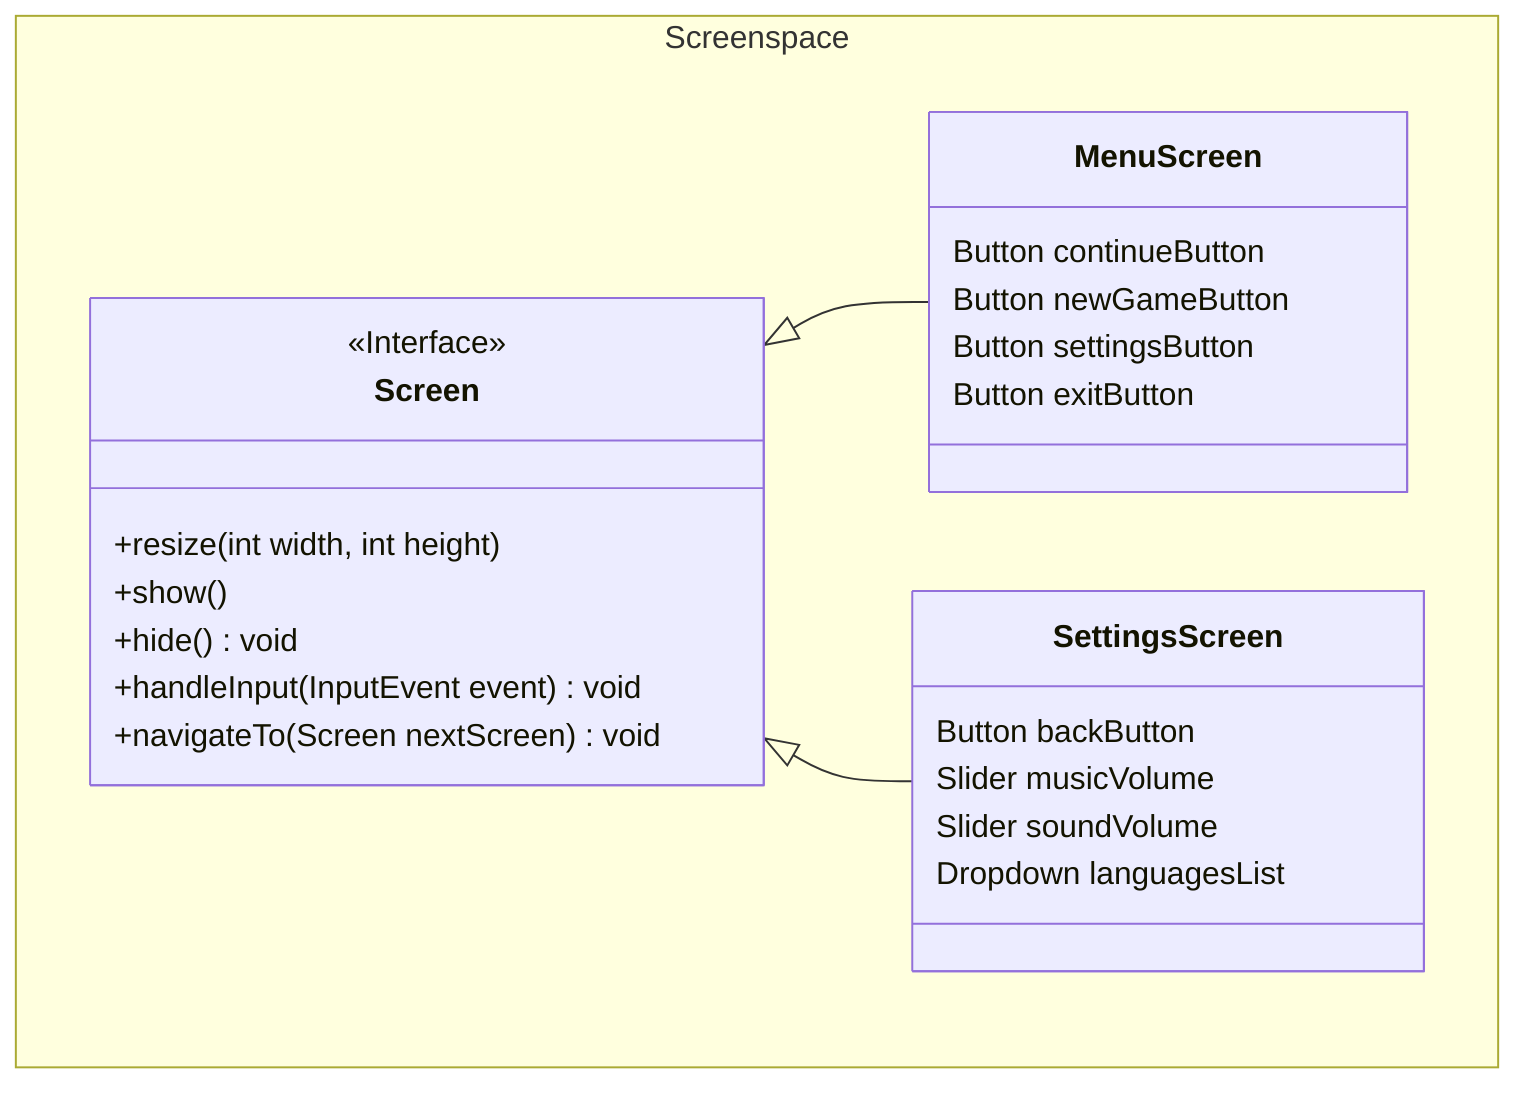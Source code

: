 classDiagram 
    namespace Screenspace {
        class Screen
        %%class StarMapScreen
        class MenuScreen
        class SettingsScreen
    }
    class Screen {
        <<Interface>>
        +resize(int width, int height)
        +show()
        +hide() void        
        +handleInput(InputEvent event) void
        +navigateTo(Screen nextScreen) void
    }



    %% big map of stars connected with each other
    %%Screen <|-- StarMapScreen 
    %% start screen with buttons
    Screen <|-- MenuScreen
    %% settings screen
    Screen <|-- SettingsScreen

    class MenuScreen {
        Button continueButton 
        Button newGameButton
        Button settingsButton
        Button exitButton
    }

    class SettingsScreen {
        Button backButton
        Slider musicVolume
        Slider soundVolume
        Dropdown languagesList

    }